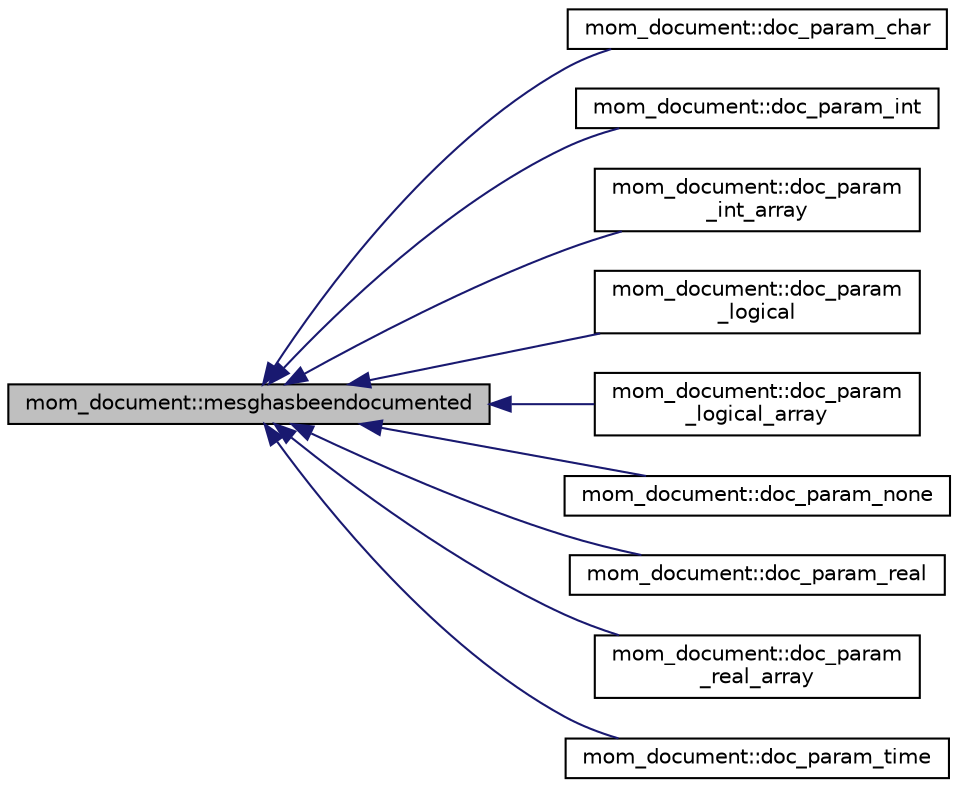 digraph "mom_document::mesghasbeendocumented"
{
 // INTERACTIVE_SVG=YES
  edge [fontname="Helvetica",fontsize="10",labelfontname="Helvetica",labelfontsize="10"];
  node [fontname="Helvetica",fontsize="10",shape=record];
  rankdir="LR";
  Node189 [label="mom_document::mesghasbeendocumented",height=0.2,width=0.4,color="black", fillcolor="grey75", style="filled", fontcolor="black"];
  Node189 -> Node190 [dir="back",color="midnightblue",fontsize="10",style="solid",fontname="Helvetica"];
  Node190 [label="mom_document::doc_param_char",height=0.2,width=0.4,color="black", fillcolor="white", style="filled",URL="$namespacemom__document.html#aeef6510f5e76c23d9a9a9c587f62d4d9"];
  Node189 -> Node191 [dir="back",color="midnightblue",fontsize="10",style="solid",fontname="Helvetica"];
  Node191 [label="mom_document::doc_param_int",height=0.2,width=0.4,color="black", fillcolor="white", style="filled",URL="$namespacemom__document.html#a14995c64ee277f19aa10b957431aa4c1"];
  Node189 -> Node192 [dir="back",color="midnightblue",fontsize="10",style="solid",fontname="Helvetica"];
  Node192 [label="mom_document::doc_param\l_int_array",height=0.2,width=0.4,color="black", fillcolor="white", style="filled",URL="$namespacemom__document.html#a3ce71018037d66ba8f51d860bedbdcbb"];
  Node189 -> Node193 [dir="back",color="midnightblue",fontsize="10",style="solid",fontname="Helvetica"];
  Node193 [label="mom_document::doc_param\l_logical",height=0.2,width=0.4,color="black", fillcolor="white", style="filled",URL="$namespacemom__document.html#ae29b615a7c566d9da64ade24864805b2"];
  Node189 -> Node194 [dir="back",color="midnightblue",fontsize="10",style="solid",fontname="Helvetica"];
  Node194 [label="mom_document::doc_param\l_logical_array",height=0.2,width=0.4,color="black", fillcolor="white", style="filled",URL="$namespacemom__document.html#a9792937a5eb8f9a2a58c7b816520470d"];
  Node189 -> Node195 [dir="back",color="midnightblue",fontsize="10",style="solid",fontname="Helvetica"];
  Node195 [label="mom_document::doc_param_none",height=0.2,width=0.4,color="black", fillcolor="white", style="filled",URL="$namespacemom__document.html#ab6438889d6e98b10d8c42d5ff6b00ef8"];
  Node189 -> Node196 [dir="back",color="midnightblue",fontsize="10",style="solid",fontname="Helvetica"];
  Node196 [label="mom_document::doc_param_real",height=0.2,width=0.4,color="black", fillcolor="white", style="filled",URL="$namespacemom__document.html#aae79ba23b83e7e2be3dcc46f50ee0f69"];
  Node189 -> Node197 [dir="back",color="midnightblue",fontsize="10",style="solid",fontname="Helvetica"];
  Node197 [label="mom_document::doc_param\l_real_array",height=0.2,width=0.4,color="black", fillcolor="white", style="filled",URL="$namespacemom__document.html#a09ce71cb5106c9abb604c07b98e62863"];
  Node189 -> Node198 [dir="back",color="midnightblue",fontsize="10",style="solid",fontname="Helvetica"];
  Node198 [label="mom_document::doc_param_time",height=0.2,width=0.4,color="black", fillcolor="white", style="filled",URL="$namespacemom__document.html#a1fe9f578d46ecf80dc2dbd72cea15b47"];
}
